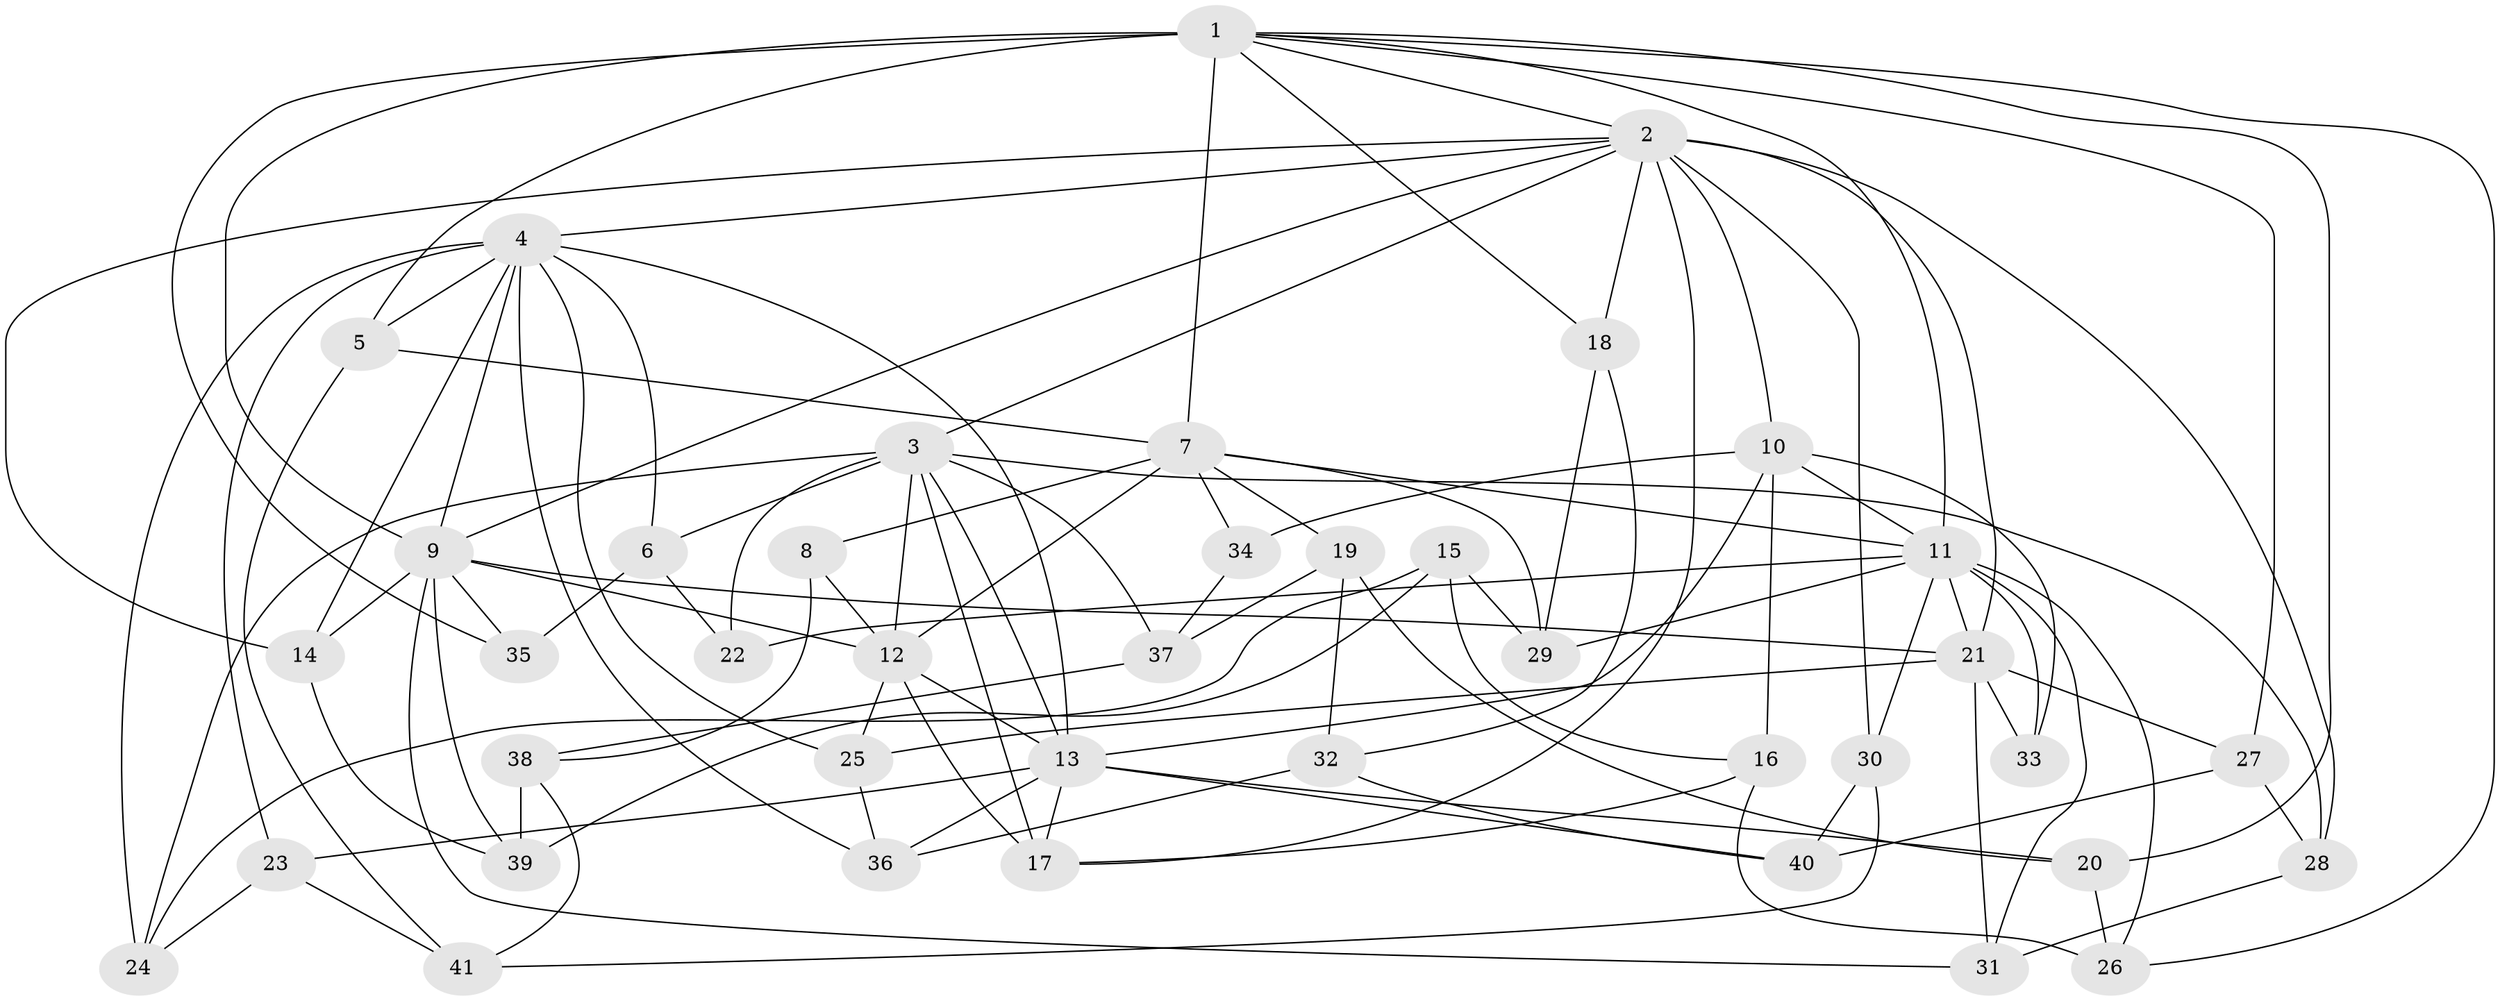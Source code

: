 // original degree distribution, {4: 1.0}
// Generated by graph-tools (version 1.1) at 2025/38/03/09/25 02:38:10]
// undirected, 41 vertices, 106 edges
graph export_dot {
graph [start="1"]
  node [color=gray90,style=filled];
  1;
  2;
  3;
  4;
  5;
  6;
  7;
  8;
  9;
  10;
  11;
  12;
  13;
  14;
  15;
  16;
  17;
  18;
  19;
  20;
  21;
  22;
  23;
  24;
  25;
  26;
  27;
  28;
  29;
  30;
  31;
  32;
  33;
  34;
  35;
  36;
  37;
  38;
  39;
  40;
  41;
  1 -- 2 [weight=1.0];
  1 -- 5 [weight=2.0];
  1 -- 7 [weight=1.0];
  1 -- 9 [weight=2.0];
  1 -- 11 [weight=1.0];
  1 -- 18 [weight=1.0];
  1 -- 20 [weight=1.0];
  1 -- 26 [weight=1.0];
  1 -- 27 [weight=1.0];
  1 -- 35 [weight=1.0];
  2 -- 3 [weight=1.0];
  2 -- 4 [weight=1.0];
  2 -- 9 [weight=1.0];
  2 -- 10 [weight=2.0];
  2 -- 14 [weight=1.0];
  2 -- 17 [weight=1.0];
  2 -- 18 [weight=1.0];
  2 -- 21 [weight=1.0];
  2 -- 28 [weight=1.0];
  2 -- 30 [weight=1.0];
  3 -- 6 [weight=1.0];
  3 -- 12 [weight=1.0];
  3 -- 13 [weight=1.0];
  3 -- 17 [weight=1.0];
  3 -- 22 [weight=2.0];
  3 -- 24 [weight=1.0];
  3 -- 28 [weight=1.0];
  3 -- 37 [weight=1.0];
  4 -- 5 [weight=1.0];
  4 -- 6 [weight=1.0];
  4 -- 9 [weight=2.0];
  4 -- 13 [weight=2.0];
  4 -- 14 [weight=1.0];
  4 -- 23 [weight=1.0];
  4 -- 24 [weight=1.0];
  4 -- 25 [weight=1.0];
  4 -- 36 [weight=1.0];
  5 -- 7 [weight=2.0];
  5 -- 41 [weight=1.0];
  6 -- 22 [weight=1.0];
  6 -- 35 [weight=1.0];
  7 -- 8 [weight=1.0];
  7 -- 11 [weight=1.0];
  7 -- 12 [weight=2.0];
  7 -- 19 [weight=1.0];
  7 -- 29 [weight=1.0];
  7 -- 34 [weight=1.0];
  8 -- 12 [weight=2.0];
  8 -- 38 [weight=1.0];
  9 -- 12 [weight=1.0];
  9 -- 14 [weight=1.0];
  9 -- 21 [weight=1.0];
  9 -- 31 [weight=1.0];
  9 -- 35 [weight=2.0];
  9 -- 39 [weight=1.0];
  10 -- 11 [weight=1.0];
  10 -- 13 [weight=1.0];
  10 -- 16 [weight=1.0];
  10 -- 33 [weight=1.0];
  10 -- 34 [weight=2.0];
  11 -- 21 [weight=2.0];
  11 -- 22 [weight=1.0];
  11 -- 26 [weight=1.0];
  11 -- 29 [weight=1.0];
  11 -- 30 [weight=1.0];
  11 -- 31 [weight=1.0];
  11 -- 33 [weight=2.0];
  12 -- 13 [weight=3.0];
  12 -- 17 [weight=2.0];
  12 -- 25 [weight=1.0];
  13 -- 17 [weight=1.0];
  13 -- 20 [weight=1.0];
  13 -- 23 [weight=1.0];
  13 -- 36 [weight=1.0];
  13 -- 40 [weight=1.0];
  14 -- 39 [weight=1.0];
  15 -- 16 [weight=1.0];
  15 -- 24 [weight=1.0];
  15 -- 29 [weight=1.0];
  15 -- 39 [weight=1.0];
  16 -- 17 [weight=1.0];
  16 -- 26 [weight=1.0];
  18 -- 29 [weight=1.0];
  18 -- 32 [weight=1.0];
  19 -- 20 [weight=1.0];
  19 -- 32 [weight=1.0];
  19 -- 37 [weight=1.0];
  20 -- 26 [weight=1.0];
  21 -- 25 [weight=1.0];
  21 -- 27 [weight=1.0];
  21 -- 31 [weight=1.0];
  21 -- 33 [weight=1.0];
  23 -- 24 [weight=1.0];
  23 -- 41 [weight=1.0];
  25 -- 36 [weight=1.0];
  27 -- 28 [weight=1.0];
  27 -- 40 [weight=1.0];
  28 -- 31 [weight=1.0];
  30 -- 40 [weight=1.0];
  30 -- 41 [weight=1.0];
  32 -- 36 [weight=1.0];
  32 -- 40 [weight=1.0];
  34 -- 37 [weight=1.0];
  37 -- 38 [weight=1.0];
  38 -- 39 [weight=1.0];
  38 -- 41 [weight=1.0];
}
